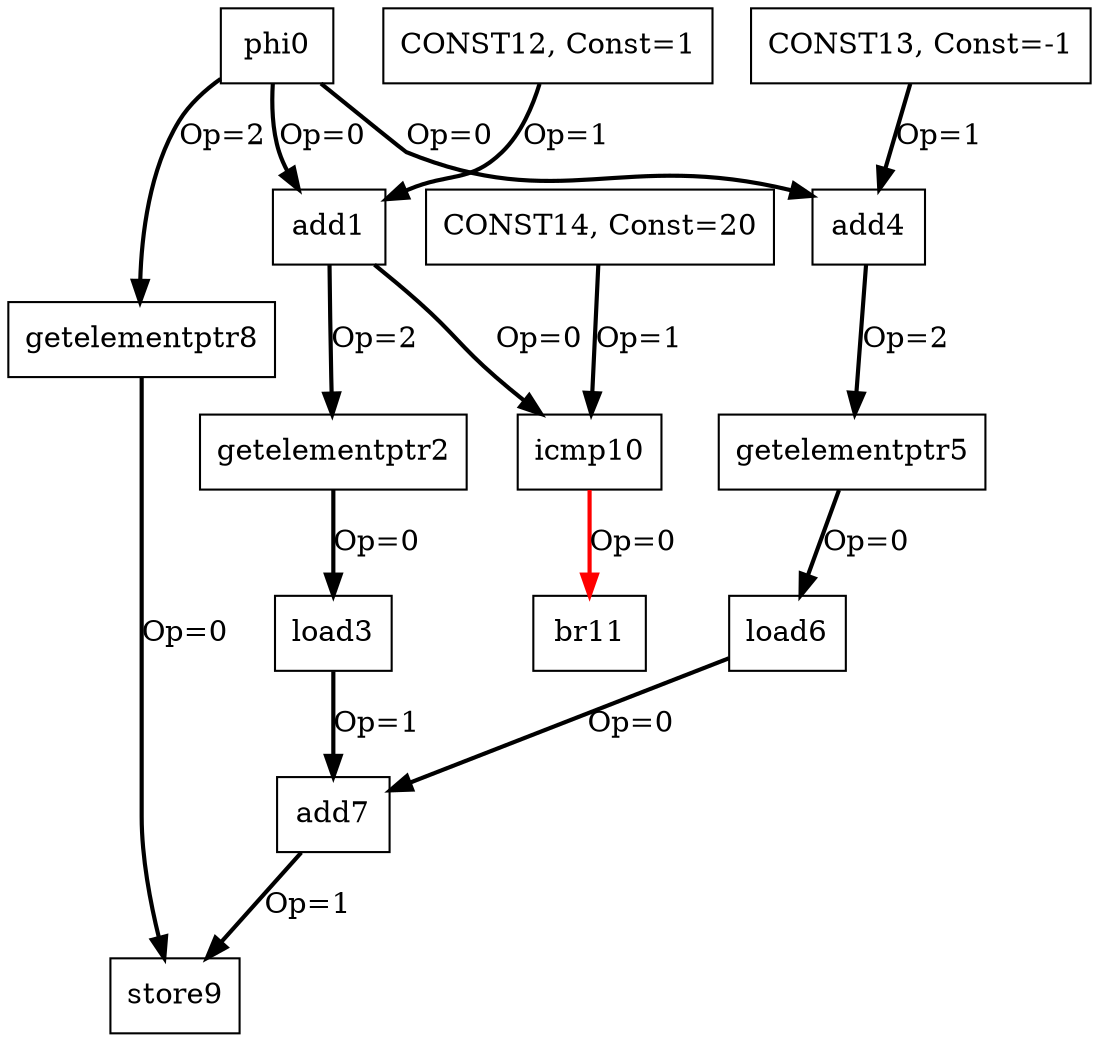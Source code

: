 Digraph G {
phi0[label = "phi0", shape = box, color = black];
add1[label = "add1", shape = box, color = black];
getelementptr2[label = "getelementptr2", shape = box, color = black];
load3[label = "load3", shape = box, color = black];
add4[label = "add4", shape = box, color = black];
getelementptr5[label = "getelementptr5", shape = box, color = black];
load6[label = "load6", shape = box, color = black];
add7[label = "add7", shape = box, color = black];
getelementptr8[label = "getelementptr8", shape = box, color = black];
store9[label = "store9", shape = box, color = black];
icmp10[label = "icmp10", shape = box, color = black];
br11[label = "br11", shape = box, color = black];
CONST12[label = "CONST12, Const=1", shape = box, color = black];
CONST13[label = "CONST13, Const=-1", shape = box, color = black];
CONST14[label = "CONST14, Const=20", shape = box, color = black];
phi0 -> getelementptr8[color = black, style = bold, label = "Op=2"];
phi0 -> add4[color = black, style = bold, label = "Op=0"];
phi0 -> add1[color = black, style = bold, label = "Op=0"];
CONST12 -> add1[color = black, style = bold, label = "Op=1"];
add1 -> icmp10[color = black, style = bold, label = "Op=0"];
add1 -> getelementptr2[color = black, style = bold, label = "Op=2"];
getelementptr2 -> load3[color = black, style = bold, label = "Op=0"];
load3 -> add7[color = black, style = bold, label = "Op=1"];
CONST13 -> add4[color = black, style = bold, label = "Op=1"];
add4 -> getelementptr5[color = black, style = bold, label = "Op=2"];
getelementptr5 -> load6[color = black, style = bold, label = "Op=0"];
load6 -> add7[color = black, style = bold, label = "Op=0"];
add7 -> store9[color = black, style = bold, label = "Op=1"];
getelementptr8 -> store9[color = black, style = bold, label = "Op=0"];
CONST14 -> icmp10[color = black, style = bold, label = "Op=1"];
icmp10 -> br11[color = red, style = bold, label = "Op=0"];
}
